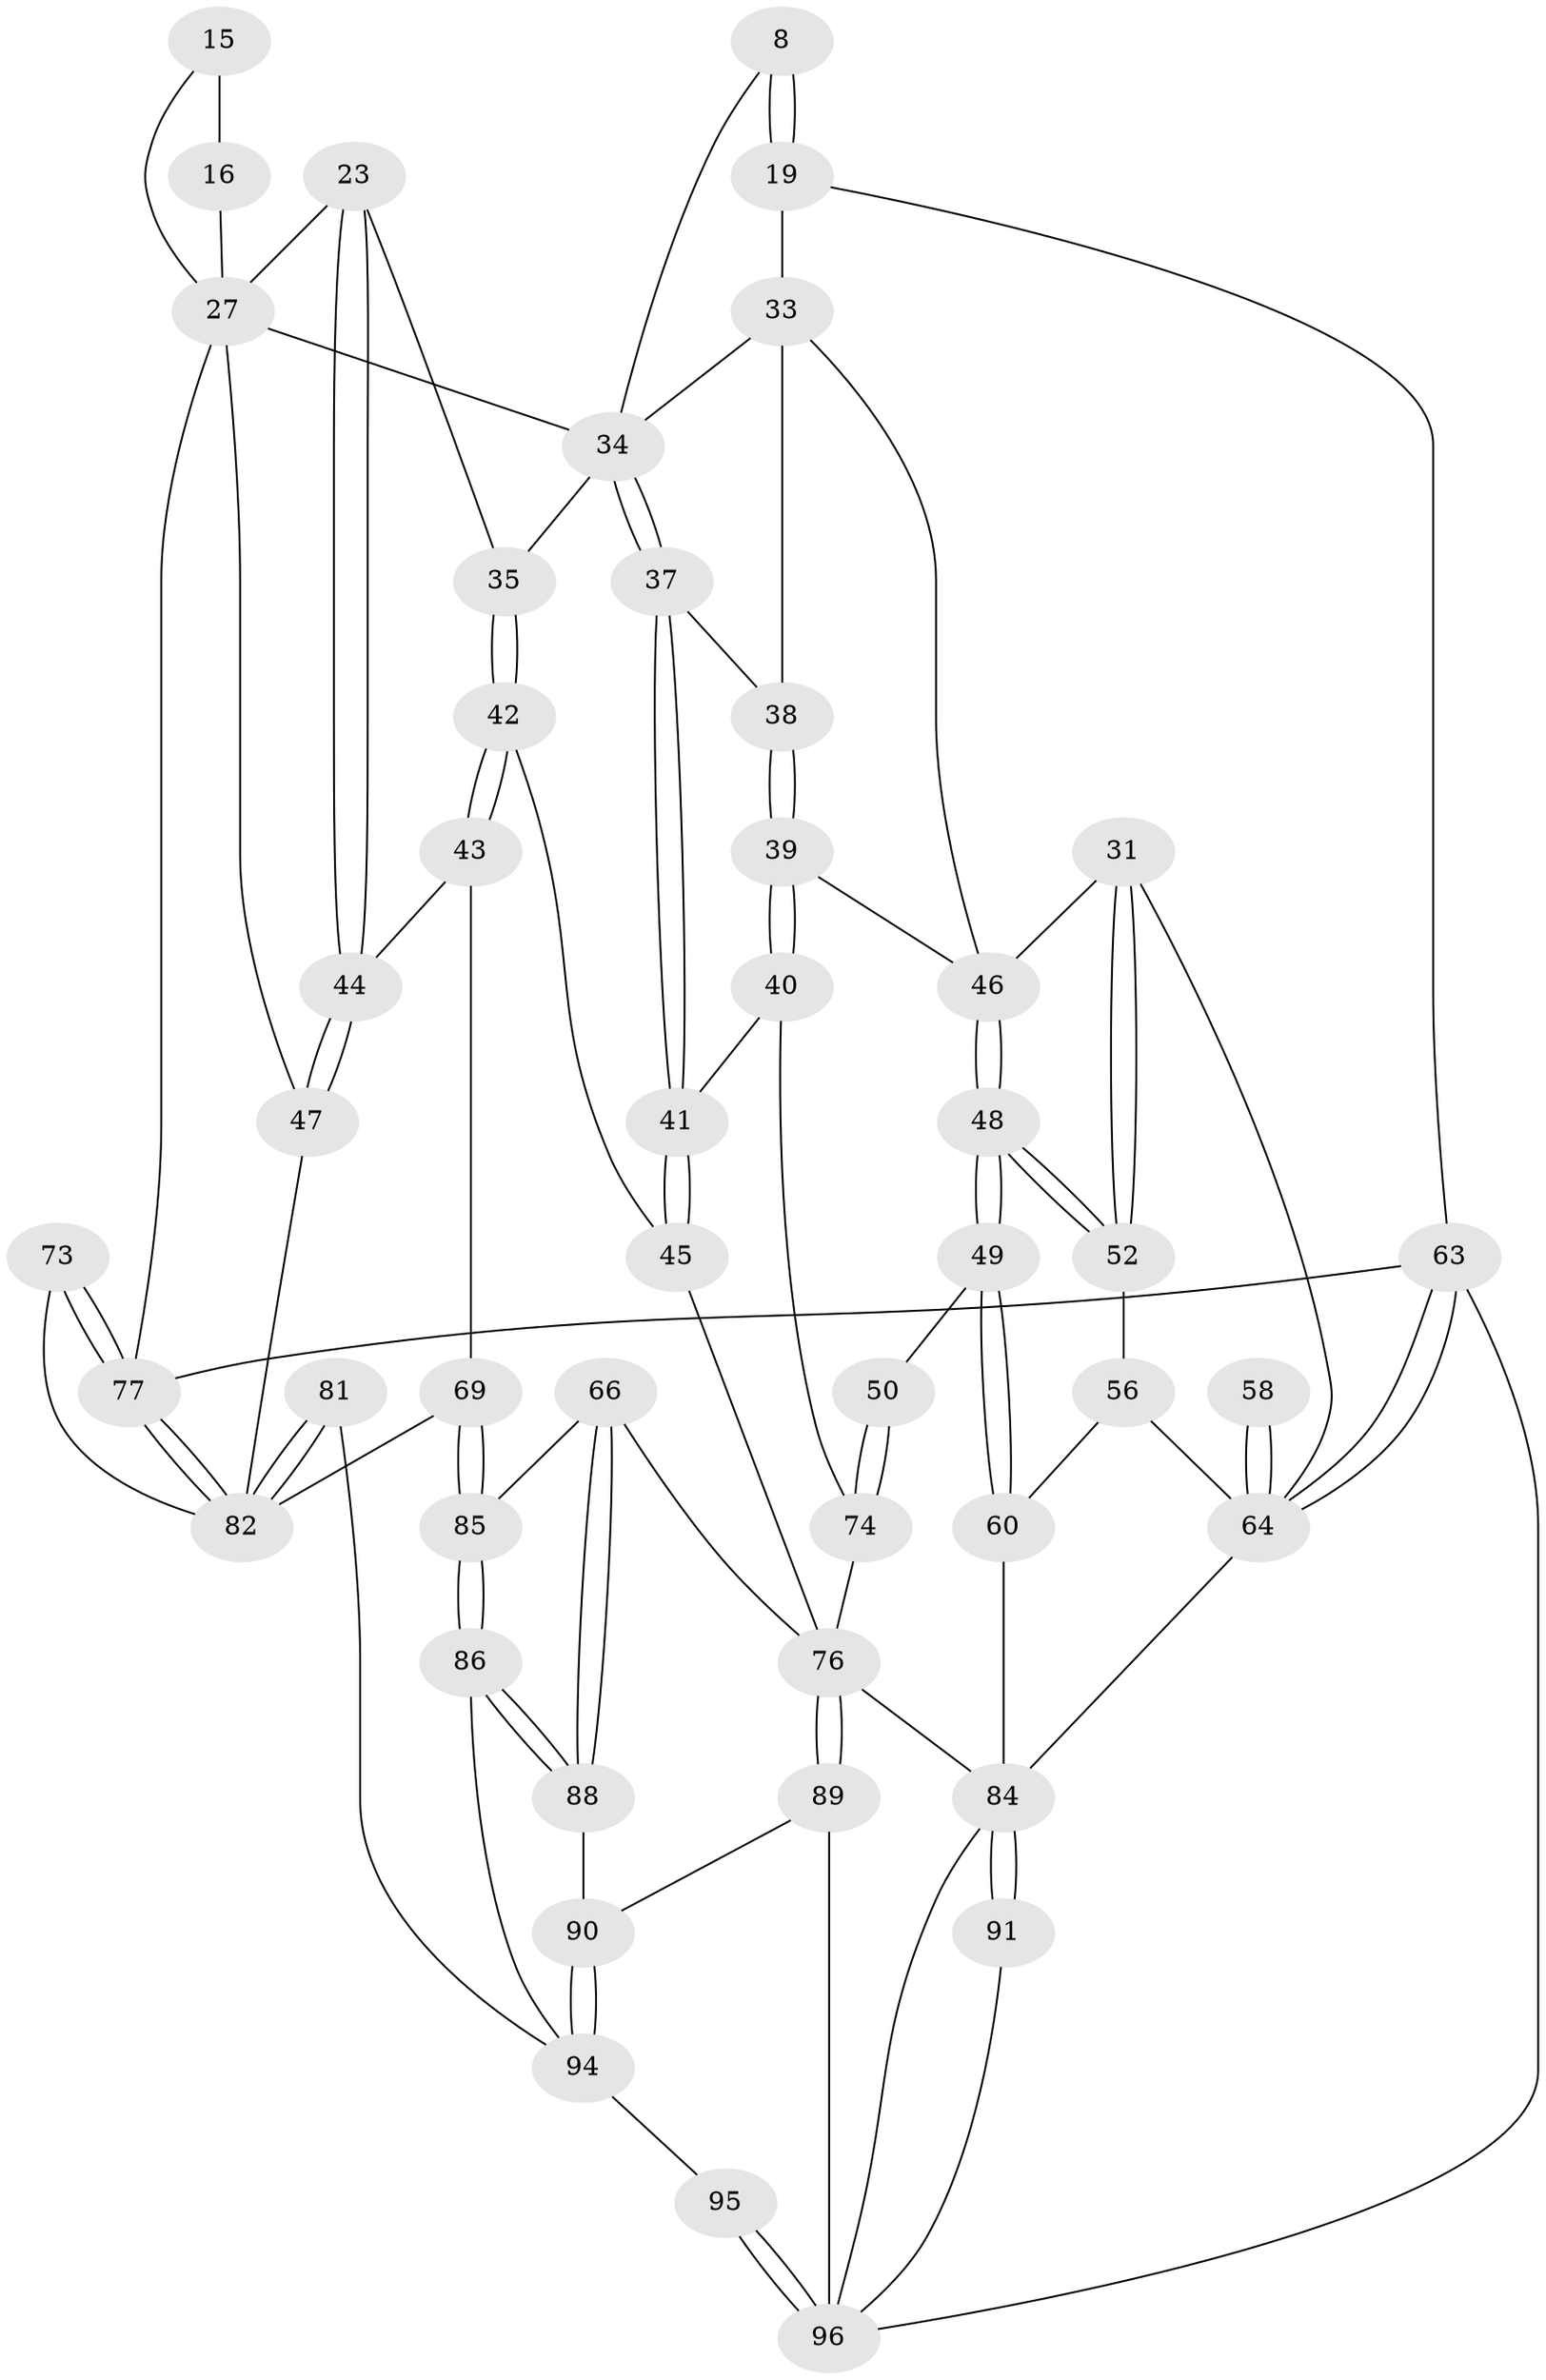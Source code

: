 // original degree distribution, {3: 0.020833333333333332, 5: 0.5833333333333334, 4: 0.20833333333333334, 6: 0.1875}
// Generated by graph-tools (version 1.1) at 2025/04/03/04/25 22:04:39]
// undirected, 48 vertices, 106 edges
graph export_dot {
graph [start="1"]
  node [color=gray90,style=filled];
  8 [pos="+0.5679397287075113+0.0896375542340696",super="+1"];
  15 [pos="+0.28547945396456587+0"];
  16 [pos="+0.2118168576410365+0.14199605453633726",super="+14"];
  19 [pos="+0.772572398632633+0.08649253549597137",super="+2"];
  23 [pos="+0.21993963547844803+0.3389567040537761",super="+22"];
  27 [pos="+0+0.35038011921435863",super="+24+18+20"];
  31 [pos="+0.8363765693035262+0.36529697728984367"];
  33 [pos="+0.7438238108317972+0.25399341513182516",super="+25+26"];
  34 [pos="+0.3096321708083218+0.33303758939975486",super="+11+12"];
  35 [pos="+0.30521132276460866+0.3335842657635993",super="+21"];
  37 [pos="+0.401981182488219+0.3628385700264376"];
  38 [pos="+0.4794766339800572+0.2705728991778542",super="+36"];
  39 [pos="+0.5827264291009908+0.39096996329776457"];
  40 [pos="+0.5430637537816383+0.41800338536667786"];
  41 [pos="+0.4170455901391279+0.4052652365622251"];
  42 [pos="+0.33120439852752265+0.5315912405325295"];
  43 [pos="+0.2613731424664896+0.5405774757426538"];
  44 [pos="+0.22884632021318332+0.5383020386646549"];
  45 [pos="+0.3564346182442704+0.5356895251895109"];
  46 [pos="+0.5897628255141647+0.3912058947269288",super="+32"];
  47 [pos="+0.21342251227189699+0.5441706547232757"];
  48 [pos="+0.6767948418725966+0.5359114233193155"];
  49 [pos="+0.6676837991384469+0.5911123227130904"];
  50 [pos="+0.6192612127219423+0.6161373030790486"];
  52 [pos="+0.7846718733525234+0.4571207759029083"];
  56 [pos="+0.8428722175008654+0.5635823445364546"];
  58 [pos="+1+0.4998861638595608"];
  60 [pos="+0.7325110199197641+0.632516093402581",super="+59"];
  63 [pos="+1+1",super="+3"];
  64 [pos="+1+0.6588153749257306",super="+61+57+30"];
  66 [pos="+0.34914142335661524+0.7535967200781771"];
  69 [pos="+0.21631320259278794+0.7321753070508639",super="+68"];
  73 [pos="+0+0.5500829187005686"];
  74 [pos="+0.6058951240556694+0.6258969055443173",super="+53+51"];
  76 [pos="+0.5134898345623943+0.7794731671378975",super="+65+54+75"];
  77 [pos="+0+1",super="+4+28"];
  81 [pos="+0+1"];
  82 [pos="+0+1",super="+72+71+70"];
  84 [pos="+0.966696232638108+1",super="+80+62+78+79"];
  85 [pos="+0.2486602519332735+0.8960655476818623",super="+67"];
  86 [pos="+0.24474140949103018+0.9071591632099554"];
  88 [pos="+0.3797070231498808+0.873862778473013"];
  89 [pos="+0.47794010464040654+0.8894300982241246"];
  90 [pos="+0.4112523421134297+0.900671261139081"];
  91 [pos="+0.6262606870934472+0.8459317071125595"];
  94 [pos="+0.20257757962642306+1",super="+87"];
  95 [pos="+0.4787507242807464+1"];
  96 [pos="+0.8836319522120534+1",super="+83+92+93"];
  8 -- 19 [weight=2];
  8 -- 19;
  8 -- 34;
  15 -- 16 [weight=2];
  15 -- 27;
  16 -- 27 [weight=2];
  19 -- 63;
  19 -- 33;
  23 -- 44;
  23 -- 44;
  23 -- 27 [weight=2];
  23 -- 35;
  27 -- 47;
  27 -- 77 [weight=2];
  27 -- 34 [weight=2];
  31 -- 52;
  31 -- 52;
  31 -- 46;
  31 -- 64;
  33 -- 38 [weight=2];
  33 -- 46;
  33 -- 34;
  34 -- 35 [weight=2];
  34 -- 37;
  34 -- 37;
  35 -- 42;
  35 -- 42;
  37 -- 41;
  37 -- 41;
  37 -- 38;
  38 -- 39;
  38 -- 39;
  39 -- 40;
  39 -- 40;
  39 -- 46;
  40 -- 41;
  40 -- 74;
  41 -- 45;
  41 -- 45;
  42 -- 43;
  42 -- 43;
  42 -- 45;
  43 -- 44;
  43 -- 69;
  44 -- 47;
  44 -- 47;
  45 -- 76;
  46 -- 48;
  46 -- 48;
  47 -- 82;
  48 -- 49;
  48 -- 49;
  48 -- 52;
  48 -- 52;
  49 -- 50;
  49 -- 60;
  49 -- 60;
  50 -- 74 [weight=2];
  50 -- 74;
  52 -- 56;
  56 -- 64;
  56 -- 60;
  58 -- 64 [weight=3];
  58 -- 64;
  60 -- 84 [weight=2];
  63 -- 64 [weight=2];
  63 -- 64;
  63 -- 77 [weight=2];
  63 -- 96;
  64 -- 84;
  66 -- 88;
  66 -- 88;
  66 -- 85;
  66 -- 76;
  69 -- 85 [weight=2];
  69 -- 85;
  69 -- 82;
  73 -- 77 [weight=2];
  73 -- 77;
  73 -- 82;
  74 -- 76 [weight=2];
  76 -- 89;
  76 -- 89;
  76 -- 84;
  77 -- 82;
  77 -- 82;
  81 -- 82 [weight=2];
  81 -- 82;
  81 -- 94;
  84 -- 91 [weight=2];
  84 -- 91;
  84 -- 96;
  85 -- 86;
  85 -- 86;
  86 -- 88;
  86 -- 88;
  86 -- 94;
  88 -- 90;
  89 -- 90;
  89 -- 96;
  90 -- 94;
  90 -- 94;
  91 -- 96;
  94 -- 95;
  95 -- 96 [weight=2];
  95 -- 96;
}
